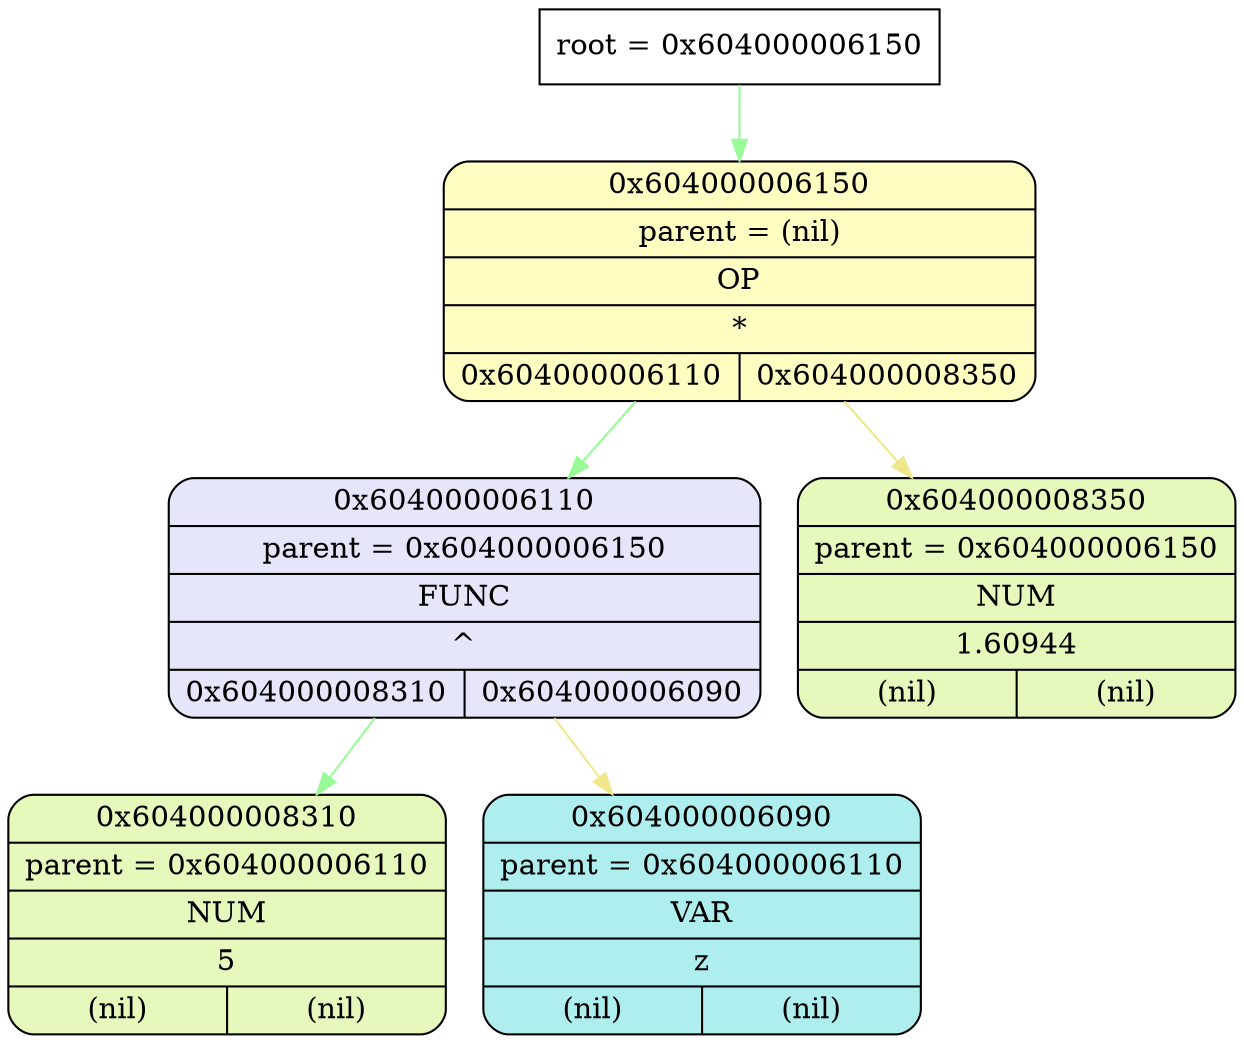 digraph
{
    node_info[shape = record, label = "{root = 0x604000006150}"];

    node_info->node_0x604000006150 [color = "#98FB98"];
    node_0x604000006150[shape = Mrecord, label = "{{0x604000006150} | {parent =  (nil)} | {OP} | {*} | {0x604000006110 | 0x604000008350}}",
                style="filled", fillcolor="#FFFDC2"];
    node_0x604000006110[shape = Mrecord, label = "{{0x604000006110} | {parent =  0x604000006150} | {FUNC} | {^} | {0x604000008310 | 0x604000006090}}",
                style="filled", fillcolor="#E6E6FA"];
    node_0x604000008310[shape = Mrecord, label = "{{0x604000008310} | {parent =  0x604000006110} | {NUM} | {5} | {(nil) | (nil)}}",
                style="filled", fillcolor="#E7F8BC"];
    node_0x604000006090[shape = Mrecord, label = "{{0x604000006090} | {parent =  0x604000006110} | {VAR} | {z} | {(nil) | (nil)}}",
                    style="filled", fillcolor="#AFEEEE"];
    node_0x604000008350[shape = Mrecord, label = "{{0x604000008350} | {parent =  0x604000006150} | {NUM} | {1.60944} | {(nil) | (nil)}}",
                style="filled", fillcolor="#E7F8BC"];
    node_0x604000006150->node_0x604000006110 [color = "#98FB98"];
    node_0x604000006110->node_0x604000008310 [color = "#98FB98"];
    node_0x604000006110->node_0x604000006090 [color = "#F0E68C"];
    node_0x604000006150->node_0x604000008350 [color = "#F0E68C"];
}